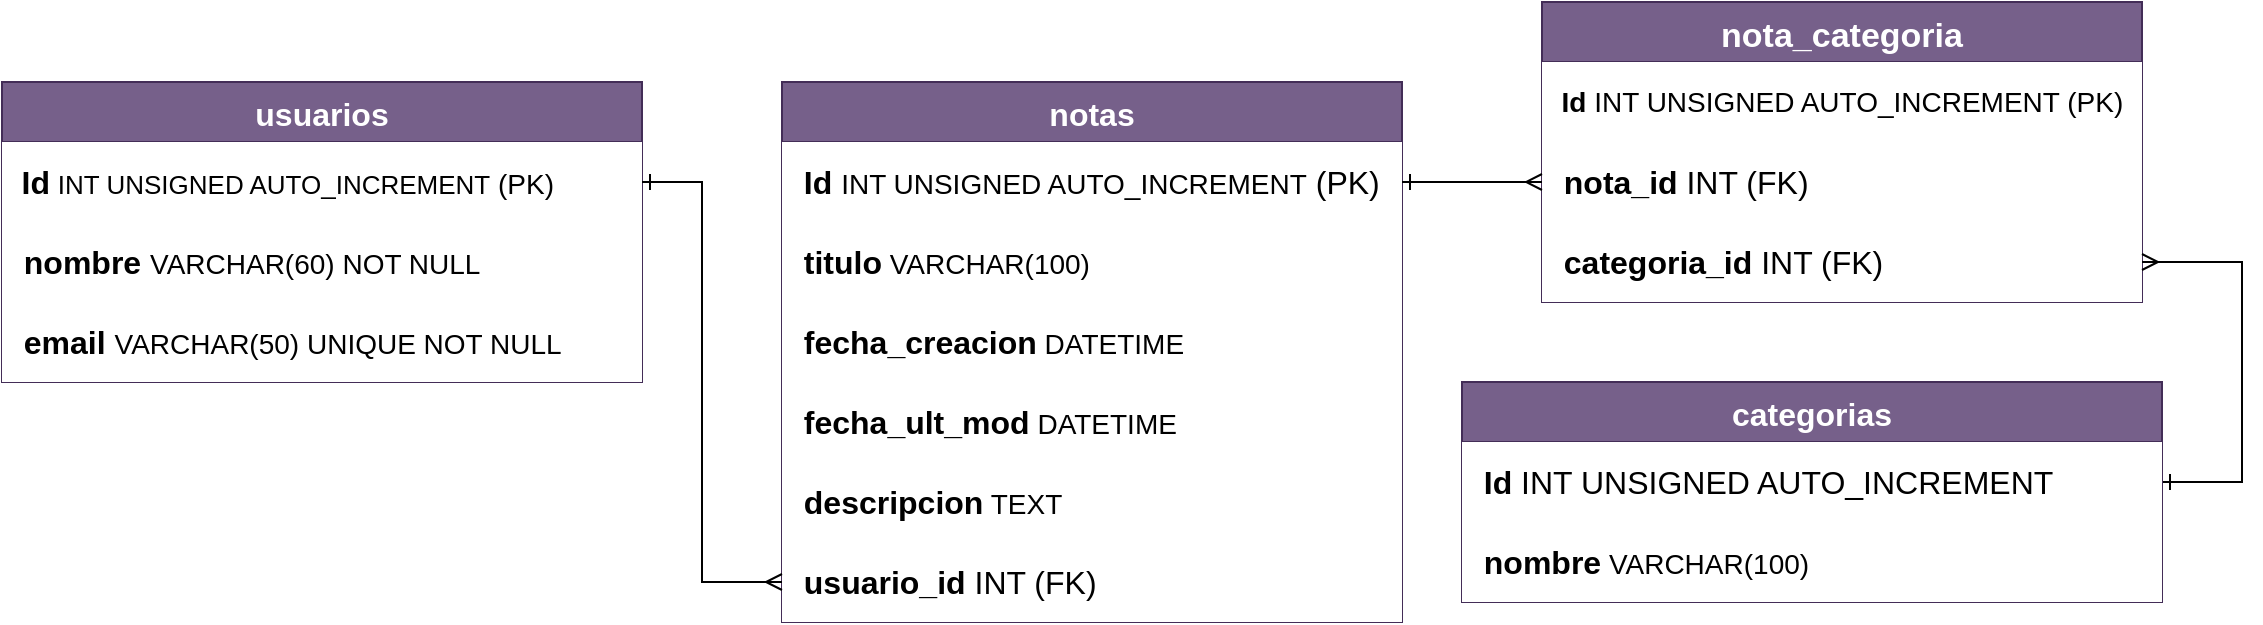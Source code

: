 <mxfile version="15.4.3" type="device"><diagram id="iq6zKPuw-m-yTzrxLxEa" name="Page-1"><mxGraphModel dx="2272" dy="802" grid="1" gridSize="10" guides="1" tooltips="1" connect="1" arrows="1" fold="1" page="1" pageScale="1" pageWidth="850" pageHeight="1100" math="0" shadow="0"><root><mxCell id="0"/><mxCell id="1" parent="0"/><mxCell id="g-REe7CTFcR_tvkRqO69-7" value="usuarios" style="shape=table;startSize=30;container=1;collapsible=0;childLayout=tableLayout;fontSize=16;fillColor=#76608a;strokeColor=#432D57;fontStyle=1;fontColor=#ffffff;" vertex="1" parent="1"><mxGeometry x="-320" y="200" width="320" height="150" as="geometry"/></mxCell><mxCell id="g-REe7CTFcR_tvkRqO69-8" value="" style="shape=partialRectangle;collapsible=0;dropTarget=0;pointerEvents=0;fillColor=default;top=0;left=0;bottom=0;right=0;points=[[0,0.5],[1,0.5]];portConstraint=eastwest;strokeColor=none;" vertex="1" parent="g-REe7CTFcR_tvkRqO69-7"><mxGeometry y="30" width="320" height="40" as="geometry"/></mxCell><mxCell id="g-REe7CTFcR_tvkRqO69-9" value="&lt;div style=&quot;font-size: 14px&quot; align=&quot;left&quot;&gt;&amp;nbsp; &lt;b&gt;&lt;font style=&quot;font-size: 16px&quot;&gt;Id&lt;/font&gt;&lt;/b&gt; &lt;font style=&quot;font-size: 13px&quot;&gt;INT UNSIGNED AUTO_INCREMENT&lt;/font&gt; &lt;font style=&quot;font-size: 14px&quot;&gt;(PK)&lt;/font&gt;&lt;/div&gt;" style="shape=partialRectangle;html=1;whiteSpace=wrap;connectable=0;overflow=hidden;fillColor=default;top=0;left=0;bottom=0;right=0;pointerEvents=1;align=left;fontSize=16;strokeColor=none;" vertex="1" parent="g-REe7CTFcR_tvkRqO69-8"><mxGeometry width="320" height="40" as="geometry"><mxRectangle width="320" height="40" as="alternateBounds"/></mxGeometry></mxCell><mxCell id="g-REe7CTFcR_tvkRqO69-10" value="" style="shape=partialRectangle;collapsible=0;dropTarget=0;pointerEvents=0;fillColor=none;top=0;left=0;bottom=0;right=0;points=[[0,0.5],[1,0.5]];portConstraint=eastwest;" vertex="1" parent="g-REe7CTFcR_tvkRqO69-7"><mxGeometry y="70" width="320" height="40" as="geometry"/></mxCell><mxCell id="g-REe7CTFcR_tvkRqO69-11" value="&amp;nbsp; &lt;b&gt;nombre&lt;/b&gt; &lt;font style=&quot;font-size: 14px&quot;&gt;VARCHAR(60) NOT NULL&lt;/font&gt;" style="shape=partialRectangle;html=1;whiteSpace=wrap;connectable=0;overflow=hidden;fillColor=default;top=0;left=0;bottom=0;right=0;pointerEvents=1;align=left;fontSize=16;" vertex="1" parent="g-REe7CTFcR_tvkRqO69-10"><mxGeometry width="320" height="40" as="geometry"><mxRectangle width="320" height="40" as="alternateBounds"/></mxGeometry></mxCell><mxCell id="g-REe7CTFcR_tvkRqO69-12" value="" style="shape=partialRectangle;collapsible=0;dropTarget=0;pointerEvents=0;fillColor=none;top=0;left=0;bottom=0;right=0;points=[[0,0.5],[1,0.5]];portConstraint=eastwest;" vertex="1" parent="g-REe7CTFcR_tvkRqO69-7"><mxGeometry y="110" width="320" height="40" as="geometry"/></mxCell><mxCell id="g-REe7CTFcR_tvkRqO69-13" value="&amp;nbsp; &lt;b&gt;email&lt;/b&gt; &lt;font style=&quot;font-size: 14px&quot;&gt;VARCHAR(50) UNIQUE NOT NULL&lt;/font&gt;" style="shape=partialRectangle;html=1;whiteSpace=wrap;connectable=0;overflow=hidden;fillColor=#FFFFFF;top=0;left=0;bottom=0;right=0;pointerEvents=1;fontSize=16;align=left;" vertex="1" parent="g-REe7CTFcR_tvkRqO69-12"><mxGeometry width="320" height="40" as="geometry"><mxRectangle width="320" height="40" as="alternateBounds"/></mxGeometry></mxCell><mxCell id="g-REe7CTFcR_tvkRqO69-34" value="notas" style="shape=table;startSize=30;container=1;collapsible=0;childLayout=tableLayout;fontSize=16;strokeColor=#432D57;fillColor=#76608a;align=center;fontStyle=1;fontColor=#ffffff;" vertex="1" parent="1"><mxGeometry x="70" y="200" width="310" height="270" as="geometry"/></mxCell><mxCell id="g-REe7CTFcR_tvkRqO69-35" value="" style="shape=partialRectangle;collapsible=0;dropTarget=0;pointerEvents=0;fillColor=none;top=0;left=0;bottom=0;right=0;points=[[0,0.5],[1,0.5]];portConstraint=eastwest;fontSize=16;fontColor=none;strokeColor=default;align=left;" vertex="1" parent="g-REe7CTFcR_tvkRqO69-34"><mxGeometry y="30" width="310" height="40" as="geometry"/></mxCell><mxCell id="g-REe7CTFcR_tvkRqO69-36" value="&amp;nbsp; &lt;b&gt;Id&lt;/b&gt; &lt;font style=&quot;font-size: 14px&quot;&gt;INT UNSIGNED AUTO_INCREMENT&lt;/font&gt; (PK)" style="shape=partialRectangle;html=1;whiteSpace=wrap;connectable=0;overflow=hidden;fillColor=default;top=0;left=0;bottom=0;right=0;pointerEvents=1;fontSize=16;fontColor=none;strokeColor=default;align=left;" vertex="1" parent="g-REe7CTFcR_tvkRqO69-35"><mxGeometry width="310" height="40" as="geometry"><mxRectangle width="310" height="40" as="alternateBounds"/></mxGeometry></mxCell><mxCell id="g-REe7CTFcR_tvkRqO69-37" value="" style="shape=partialRectangle;collapsible=0;dropTarget=0;pointerEvents=0;fillColor=none;top=0;left=0;bottom=0;right=0;points=[[0,0.5],[1,0.5]];portConstraint=eastwest;fontSize=16;fontColor=none;strokeColor=default;align=left;" vertex="1" parent="g-REe7CTFcR_tvkRqO69-34"><mxGeometry y="70" width="310" height="40" as="geometry"/></mxCell><mxCell id="g-REe7CTFcR_tvkRqO69-38" value="&amp;nbsp; &lt;b&gt;titulo&lt;/b&gt;&lt;font style=&quot;font-size: 14px&quot;&gt; &lt;font style=&quot;font-size: 14px&quot;&gt;VARCHAR(100)&lt;/font&gt;&lt;/font&gt;" style="shape=partialRectangle;html=1;whiteSpace=wrap;connectable=0;overflow=hidden;fillColor=default;top=0;left=0;bottom=0;right=0;pointerEvents=1;fontSize=16;fontColor=none;strokeColor=default;align=left;" vertex="1" parent="g-REe7CTFcR_tvkRqO69-37"><mxGeometry width="310" height="40" as="geometry"><mxRectangle width="310" height="40" as="alternateBounds"/></mxGeometry></mxCell><mxCell id="g-REe7CTFcR_tvkRqO69-39" value="" style="shape=partialRectangle;collapsible=0;dropTarget=0;pointerEvents=0;fillColor=none;top=0;left=0;bottom=0;right=0;points=[[0,0.5],[1,0.5]];portConstraint=eastwest;fontSize=16;fontColor=none;strokeColor=default;align=left;" vertex="1" parent="g-REe7CTFcR_tvkRqO69-34"><mxGeometry y="110" width="310" height="40" as="geometry"/></mxCell><mxCell id="g-REe7CTFcR_tvkRqO69-40" value="&amp;nbsp; &lt;b&gt;fecha_creacion&lt;/b&gt;&lt;font style=&quot;font-size: 14px&quot;&gt;&amp;nbsp;DATETIME&lt;/font&gt;" style="shape=partialRectangle;html=1;whiteSpace=wrap;connectable=0;overflow=hidden;fillColor=default;top=0;left=0;bottom=0;right=0;pointerEvents=1;fontSize=16;fontColor=none;strokeColor=default;align=left;" vertex="1" parent="g-REe7CTFcR_tvkRqO69-39"><mxGeometry width="310" height="40" as="geometry"><mxRectangle width="310" height="40" as="alternateBounds"/></mxGeometry></mxCell><mxCell id="g-REe7CTFcR_tvkRqO69-41" value="" style="shape=partialRectangle;collapsible=0;dropTarget=0;pointerEvents=0;fillColor=none;top=0;left=0;bottom=0;right=0;points=[[0,0.5],[1,0.5]];portConstraint=eastwest;fontSize=16;fontColor=none;strokeColor=default;align=left;" vertex="1" parent="g-REe7CTFcR_tvkRqO69-34"><mxGeometry y="150" width="310" height="40" as="geometry"/></mxCell><mxCell id="g-REe7CTFcR_tvkRqO69-42" value="&amp;nbsp; &lt;b&gt;fecha_ult_mod&lt;/b&gt;&lt;font style=&quot;font-size: 14px&quot;&gt;&amp;nbsp;DATETIME&lt;/font&gt;" style="shape=partialRectangle;html=1;whiteSpace=wrap;connectable=0;overflow=hidden;fillColor=default;top=0;left=0;bottom=0;right=0;pointerEvents=1;fontSize=16;fontColor=none;strokeColor=default;align=left;" vertex="1" parent="g-REe7CTFcR_tvkRqO69-41"><mxGeometry width="310" height="40" as="geometry"><mxRectangle width="310" height="40" as="alternateBounds"/></mxGeometry></mxCell><mxCell id="g-REe7CTFcR_tvkRqO69-43" value="" style="shape=partialRectangle;collapsible=0;dropTarget=0;pointerEvents=0;fillColor=none;top=0;left=0;bottom=0;right=0;points=[[0,0.5],[1,0.5]];portConstraint=eastwest;fontSize=16;fontColor=none;strokeColor=default;align=left;" vertex="1" parent="g-REe7CTFcR_tvkRqO69-34"><mxGeometry y="190" width="310" height="40" as="geometry"/></mxCell><mxCell id="g-REe7CTFcR_tvkRqO69-44" value="&amp;nbsp; &lt;b&gt;descripcion&lt;/b&gt;&lt;font style=&quot;font-size: 14px&quot;&gt; TEXT&lt;/font&gt;" style="shape=partialRectangle;html=1;whiteSpace=wrap;connectable=0;overflow=hidden;fillColor=default;top=0;left=0;bottom=0;right=0;pointerEvents=1;fontSize=16;fontColor=none;strokeColor=default;align=left;" vertex="1" parent="g-REe7CTFcR_tvkRqO69-43"><mxGeometry width="310" height="40" as="geometry"><mxRectangle width="310" height="40" as="alternateBounds"/></mxGeometry></mxCell><mxCell id="g-REe7CTFcR_tvkRqO69-45" value="" style="shape=partialRectangle;collapsible=0;dropTarget=0;pointerEvents=0;fillColor=none;top=0;left=0;bottom=0;right=0;points=[[0,0.5],[1,0.5]];portConstraint=eastwest;fontSize=16;fontColor=none;strokeColor=default;align=left;" vertex="1" parent="g-REe7CTFcR_tvkRqO69-34"><mxGeometry y="230" width="310" height="40" as="geometry"/></mxCell><mxCell id="g-REe7CTFcR_tvkRqO69-46" value="&amp;nbsp; &lt;b&gt;usuario_id &lt;/b&gt;INT (FK)" style="shape=partialRectangle;html=1;whiteSpace=wrap;connectable=0;overflow=hidden;fillColor=default;top=0;left=0;bottom=0;right=0;pointerEvents=1;fontSize=16;fontColor=none;strokeColor=default;align=left;" vertex="1" parent="g-REe7CTFcR_tvkRqO69-45"><mxGeometry width="310" height="40" as="geometry"><mxRectangle width="310" height="40" as="alternateBounds"/></mxGeometry></mxCell><mxCell id="g-REe7CTFcR_tvkRqO69-47" style="edgeStyle=orthogonalEdgeStyle;rounded=0;orthogonalLoop=1;jettySize=auto;html=1;fontSize=14;fontColor=none;endArrow=ERmany;endFill=0;startArrow=ERone;startFill=0;exitX=1;exitY=0.5;exitDx=0;exitDy=0;entryX=0;entryY=0.5;entryDx=0;entryDy=0;" edge="1" parent="1" source="g-REe7CTFcR_tvkRqO69-8" target="g-REe7CTFcR_tvkRqO69-45"><mxGeometry relative="1" as="geometry"><mxPoint x="90" y="290" as="targetPoint"/><Array as="points"><mxPoint x="30" y="250"/><mxPoint x="30" y="450"/></Array></mxGeometry></mxCell><mxCell id="g-REe7CTFcR_tvkRqO69-48" value="nota_categoria" style="shape=table;startSize=30;container=1;collapsible=0;childLayout=tableLayout;fontSize=17;strokeColor=#432D57;fillColor=#76608a;align=center;fontStyle=1;fontColor=#ffffff;" vertex="1" parent="1"><mxGeometry x="450" y="160" width="300" height="150" as="geometry"/></mxCell><mxCell id="g-REe7CTFcR_tvkRqO69-49" value="" style="shape=partialRectangle;collapsible=0;dropTarget=0;pointerEvents=0;fillColor=none;top=0;left=0;bottom=0;right=0;points=[[0,0.5],[1,0.5]];portConstraint=eastwest;fontSize=14;fontColor=none;strokeColor=default;align=center;" vertex="1" parent="g-REe7CTFcR_tvkRqO69-48"><mxGeometry y="30" width="300" height="40" as="geometry"/></mxCell><mxCell id="g-REe7CTFcR_tvkRqO69-50" value="&lt;div align=&quot;left&quot;&gt;&lt;b&gt;&amp;nbsp; Id&lt;/b&gt; INT UNSIGNED AUTO_INCREMENT (PK)&lt;br&gt;&lt;/div&gt;" style="shape=partialRectangle;html=1;whiteSpace=wrap;connectable=0;overflow=hidden;fillColor=default;top=0;left=0;bottom=0;right=0;pointerEvents=1;fontSize=14;fontColor=none;strokeColor=default;align=left;" vertex="1" parent="g-REe7CTFcR_tvkRqO69-49"><mxGeometry width="300" height="40" as="geometry"><mxRectangle width="300" height="40" as="alternateBounds"/></mxGeometry></mxCell><mxCell id="g-REe7CTFcR_tvkRqO69-51" value="" style="shape=partialRectangle;collapsible=0;dropTarget=0;pointerEvents=0;fillColor=none;top=0;left=0;bottom=0;right=0;points=[[0,0.5],[1,0.5]];portConstraint=eastwest;fontSize=14;fontColor=none;strokeColor=default;align=center;" vertex="1" parent="g-REe7CTFcR_tvkRqO69-48"><mxGeometry y="70" width="300" height="40" as="geometry"/></mxCell><mxCell id="g-REe7CTFcR_tvkRqO69-52" value="&amp;nbsp; &lt;b&gt;nota_id&lt;/b&gt; &lt;font style=&quot;font-size: 16px&quot;&gt;INT (FK)&lt;/font&gt;" style="shape=partialRectangle;html=1;whiteSpace=wrap;connectable=0;overflow=hidden;fillColor=default;top=0;left=0;bottom=0;right=0;pointerEvents=1;fontSize=16;fontColor=none;strokeColor=default;align=left;" vertex="1" parent="g-REe7CTFcR_tvkRqO69-51"><mxGeometry width="300" height="40" as="geometry"><mxRectangle width="300" height="40" as="alternateBounds"/></mxGeometry></mxCell><mxCell id="g-REe7CTFcR_tvkRqO69-53" value="" style="shape=partialRectangle;collapsible=0;dropTarget=0;pointerEvents=0;fillColor=none;top=0;left=0;bottom=0;right=0;points=[[0,0.5],[1,0.5]];portConstraint=eastwest;fontSize=14;fontColor=none;strokeColor=default;align=center;" vertex="1" parent="g-REe7CTFcR_tvkRqO69-48"><mxGeometry y="110" width="300" height="40" as="geometry"/></mxCell><mxCell id="g-REe7CTFcR_tvkRqO69-54" value="&lt;div style=&quot;font-size: 16px&quot; align=&quot;left&quot;&gt;&lt;font style=&quot;font-size: 16px&quot;&gt;&lt;b&gt;&amp;nbsp; categoria_id &lt;/b&gt;INT (FK)&lt;br&gt;&lt;/font&gt;&lt;/div&gt;" style="shape=partialRectangle;html=1;whiteSpace=wrap;connectable=0;overflow=hidden;fillColor=default;top=0;left=0;bottom=0;right=0;pointerEvents=1;fontSize=14;fontColor=none;strokeColor=default;align=left;" vertex="1" parent="g-REe7CTFcR_tvkRqO69-53"><mxGeometry width="300" height="40" as="geometry"><mxRectangle width="300" height="40" as="alternateBounds"/></mxGeometry></mxCell><mxCell id="g-REe7CTFcR_tvkRqO69-62" value="" style="edgeStyle=orthogonalEdgeStyle;rounded=0;orthogonalLoop=1;jettySize=auto;html=1;fontSize=16;fontColor=none;startArrow=ERone;startFill=0;endArrow=ERmany;endFill=0;entryX=0;entryY=0.5;entryDx=0;entryDy=0;exitX=1;exitY=0.5;exitDx=0;exitDy=0;" edge="1" parent="1" source="g-REe7CTFcR_tvkRqO69-35" target="g-REe7CTFcR_tvkRqO69-51"><mxGeometry relative="1" as="geometry"><Array as="points"><mxPoint x="430" y="250"/><mxPoint x="430" y="250"/></Array></mxGeometry></mxCell><mxCell id="g-REe7CTFcR_tvkRqO69-69" value="" style="edgeStyle=orthogonalEdgeStyle;rounded=0;orthogonalLoop=1;jettySize=auto;html=1;fontSize=16;fontColor=none;startArrow=ERone;startFill=0;endArrow=ERmany;endFill=0;entryX=1;entryY=0.5;entryDx=0;entryDy=0;exitX=1;exitY=0.5;exitDx=0;exitDy=0;" edge="1" parent="1" source="g-REe7CTFcR_tvkRqO69-65" target="g-REe7CTFcR_tvkRqO69-53"><mxGeometry relative="1" as="geometry"><mxPoint x="580" y="350" as="targetPoint"/><Array as="points"><mxPoint x="800" y="400"/><mxPoint x="800" y="290"/></Array></mxGeometry></mxCell><mxCell id="g-REe7CTFcR_tvkRqO69-64" value="categorias" style="shape=table;startSize=30;container=1;collapsible=0;childLayout=tableLayout;fontSize=16;strokeColor=#432D57;fillColor=#76608a;align=center;fontStyle=1;fontColor=#ffffff;" vertex="1" parent="1"><mxGeometry x="410" y="350" width="350" height="110" as="geometry"/></mxCell><mxCell id="g-REe7CTFcR_tvkRqO69-65" value="" style="shape=partialRectangle;collapsible=0;dropTarget=0;pointerEvents=0;fillColor=none;top=0;left=0;bottom=0;right=0;points=[[0,0.5],[1,0.5]];portConstraint=eastwest;fontSize=16;fontColor=none;strokeColor=default;align=left;" vertex="1" parent="g-REe7CTFcR_tvkRqO69-64"><mxGeometry y="30" width="350" height="40" as="geometry"/></mxCell><mxCell id="g-REe7CTFcR_tvkRqO69-66" value="&lt;b&gt;&amp;nbsp; Id&lt;/b&gt; INT UNSIGNED AUTO_INCREMENT" style="shape=partialRectangle;html=1;whiteSpace=wrap;connectable=0;overflow=hidden;fillColor=default;top=0;left=0;bottom=0;right=0;pointerEvents=1;fontSize=16;fontColor=none;strokeColor=default;align=left;" vertex="1" parent="g-REe7CTFcR_tvkRqO69-65"><mxGeometry width="350" height="40" as="geometry"><mxRectangle width="350" height="40" as="alternateBounds"/></mxGeometry></mxCell><mxCell id="g-REe7CTFcR_tvkRqO69-67" value="" style="shape=partialRectangle;collapsible=0;dropTarget=0;pointerEvents=0;fillColor=none;top=0;left=0;bottom=0;right=0;points=[[0,0.5],[1,0.5]];portConstraint=eastwest;fontSize=16;fontColor=none;strokeColor=default;align=left;" vertex="1" parent="g-REe7CTFcR_tvkRqO69-64"><mxGeometry y="70" width="350" height="40" as="geometry"/></mxCell><mxCell id="g-REe7CTFcR_tvkRqO69-68" value="&amp;nbsp; &lt;b&gt;nombre&lt;/b&gt;&lt;font style=&quot;font-size: 14px&quot;&gt; &lt;font style=&quot;font-size: 14px&quot;&gt;VARCHAR(100)&lt;/font&gt;&lt;/font&gt;" style="shape=partialRectangle;html=1;whiteSpace=wrap;connectable=0;overflow=hidden;fillColor=default;top=0;left=0;bottom=0;right=0;pointerEvents=1;fontSize=16;fontColor=none;strokeColor=default;align=left;" vertex="1" parent="g-REe7CTFcR_tvkRqO69-67"><mxGeometry width="350" height="40" as="geometry"><mxRectangle width="350" height="40" as="alternateBounds"/></mxGeometry></mxCell></root></mxGraphModel></diagram></mxfile>